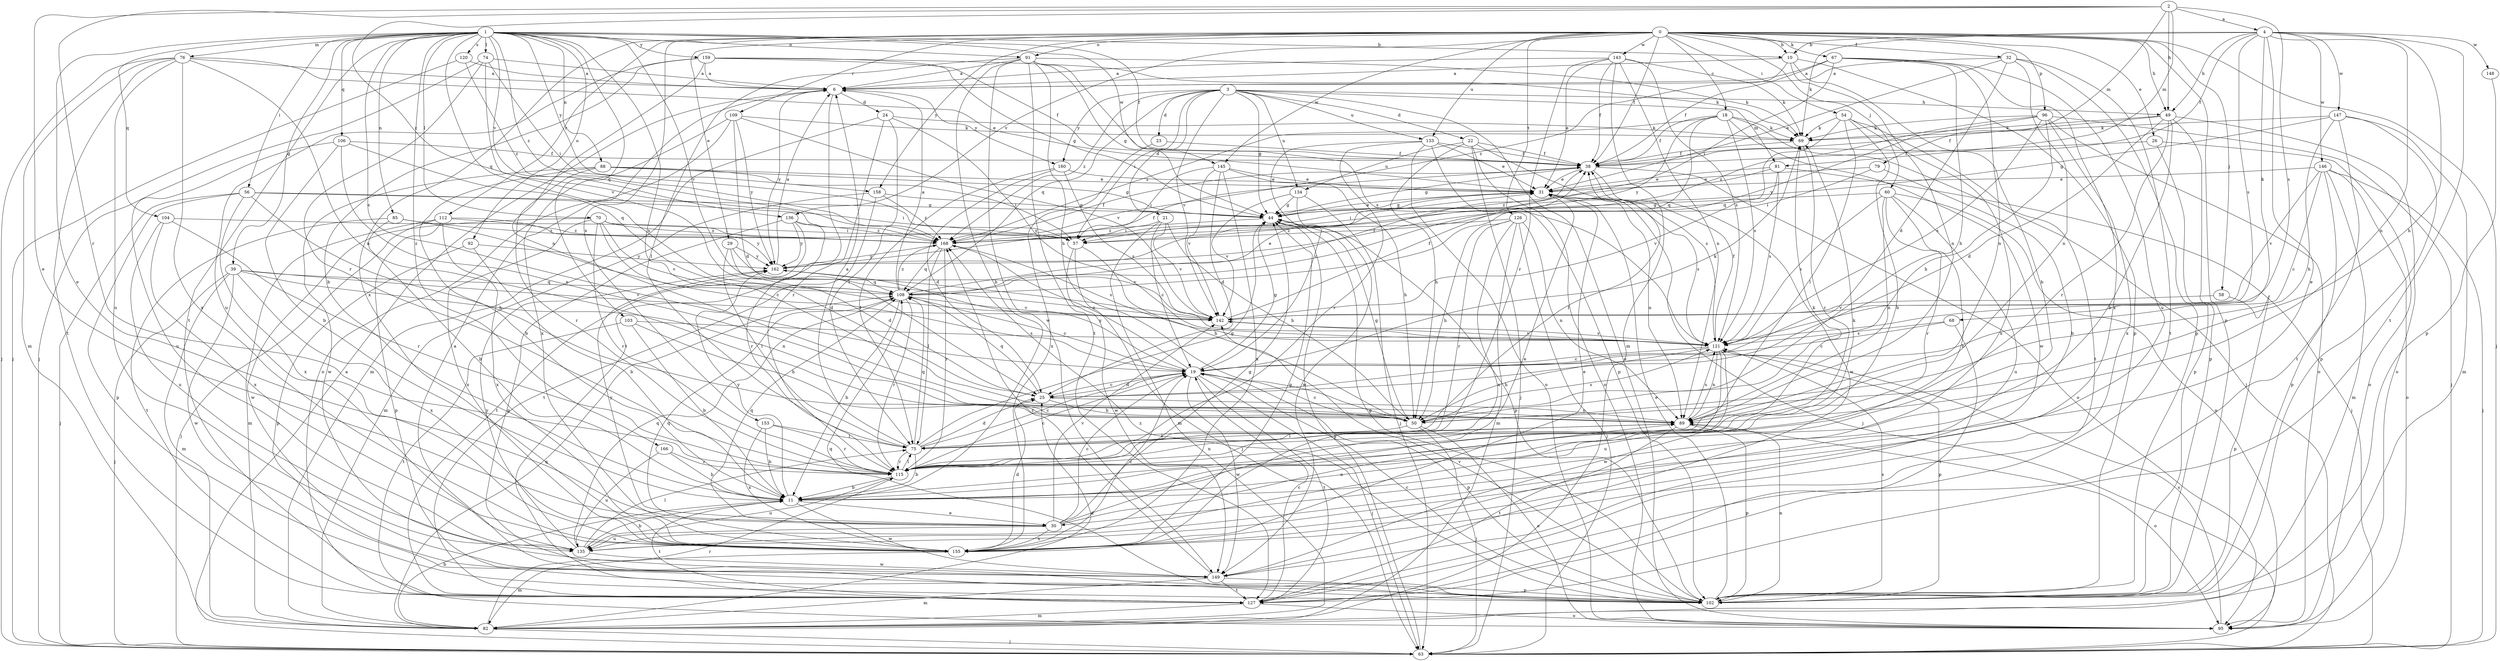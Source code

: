 strict digraph  {
0;
1;
2;
3;
4;
6;
10;
11;
18;
19;
21;
22;
23;
24;
25;
26;
29;
30;
31;
32;
38;
39;
44;
49;
50;
54;
56;
57;
58;
60;
63;
67;
68;
69;
70;
74;
75;
76;
79;
81;
82;
85;
88;
89;
91;
92;
95;
96;
102;
103;
104;
106;
108;
109;
112;
115;
120;
121;
126;
127;
133;
134;
135;
136;
142;
143;
145;
146;
147;
148;
149;
153;
155;
158;
159;
160;
162;
166;
168;
0 -> 10  [label=b];
0 -> 18  [label=c];
0 -> 26  [label=e];
0 -> 29  [label=e];
0 -> 32  [label=f];
0 -> 38  [label=f];
0 -> 49  [label=h];
0 -> 54  [label=i];
0 -> 58  [label=j];
0 -> 60  [label=j];
0 -> 63  [label=j];
0 -> 67  [label=k];
0 -> 91  [label=o];
0 -> 96  [label=p];
0 -> 102  [label=p];
0 -> 109  [label=r];
0 -> 112  [label=r];
0 -> 126  [label=t];
0 -> 133  [label=u];
0 -> 136  [label=v];
0 -> 143  [label=w];
0 -> 145  [label=w];
0 -> 153  [label=x];
0 -> 155  [label=x];
0 -> 158  [label=y];
1 -> 10  [label=b];
1 -> 19  [label=c];
1 -> 30  [label=e];
1 -> 38  [label=f];
1 -> 39  [label=g];
1 -> 56  [label=i];
1 -> 70  [label=l];
1 -> 74  [label=l];
1 -> 76  [label=m];
1 -> 85  [label=n];
1 -> 88  [label=n];
1 -> 89  [label=n];
1 -> 91  [label=o];
1 -> 92  [label=o];
1 -> 103  [label=q];
1 -> 104  [label=q];
1 -> 106  [label=q];
1 -> 108  [label=q];
1 -> 120  [label=s];
1 -> 127  [label=t];
1 -> 136  [label=v];
1 -> 142  [label=v];
1 -> 145  [label=w];
1 -> 158  [label=y];
1 -> 159  [label=y];
1 -> 166  [label=z];
1 -> 168  [label=z];
2 -> 4  [label=a];
2 -> 30  [label=e];
2 -> 49  [label=h];
2 -> 79  [label=m];
2 -> 81  [label=m];
2 -> 115  [label=r];
2 -> 121  [label=s];
2 -> 168  [label=z];
3 -> 21  [label=d];
3 -> 22  [label=d];
3 -> 23  [label=d];
3 -> 44  [label=g];
3 -> 49  [label=h];
3 -> 57  [label=i];
3 -> 81  [label=m];
3 -> 95  [label=o];
3 -> 108  [label=q];
3 -> 133  [label=u];
3 -> 134  [label=u];
3 -> 142  [label=v];
3 -> 160  [label=y];
3 -> 168  [label=z];
4 -> 10  [label=b];
4 -> 30  [label=e];
4 -> 38  [label=f];
4 -> 49  [label=h];
4 -> 50  [label=h];
4 -> 68  [label=k];
4 -> 69  [label=k];
4 -> 89  [label=n];
4 -> 121  [label=s];
4 -> 127  [label=t];
4 -> 146  [label=w];
4 -> 147  [label=w];
4 -> 148  [label=w];
6 -> 24  [label=d];
6 -> 127  [label=t];
6 -> 160  [label=y];
6 -> 162  [label=y];
10 -> 6  [label=a];
10 -> 11  [label=b];
10 -> 89  [label=n];
10 -> 102  [label=p];
10 -> 168  [label=z];
11 -> 30  [label=e];
11 -> 69  [label=k];
11 -> 127  [label=t];
11 -> 149  [label=w];
11 -> 162  [label=y];
18 -> 38  [label=f];
18 -> 63  [label=j];
18 -> 69  [label=k];
18 -> 108  [label=q];
18 -> 121  [label=s];
18 -> 149  [label=w];
18 -> 162  [label=y];
18 -> 168  [label=z];
19 -> 25  [label=d];
19 -> 44  [label=g];
19 -> 63  [label=j];
19 -> 69  [label=k];
19 -> 102  [label=p];
19 -> 127  [label=t];
19 -> 149  [label=w];
19 -> 162  [label=y];
19 -> 168  [label=z];
21 -> 19  [label=c];
21 -> 50  [label=h];
21 -> 57  [label=i];
21 -> 82  [label=m];
21 -> 142  [label=v];
22 -> 38  [label=f];
22 -> 50  [label=h];
22 -> 63  [label=j];
22 -> 95  [label=o];
22 -> 121  [label=s];
22 -> 134  [label=u];
23 -> 38  [label=f];
23 -> 155  [label=x];
24 -> 69  [label=k];
24 -> 75  [label=l];
24 -> 82  [label=m];
24 -> 115  [label=r];
24 -> 121  [label=s];
25 -> 19  [label=c];
25 -> 50  [label=h];
25 -> 89  [label=n];
25 -> 108  [label=q];
26 -> 38  [label=f];
26 -> 95  [label=o];
26 -> 102  [label=p];
29 -> 25  [label=d];
29 -> 75  [label=l];
29 -> 142  [label=v];
29 -> 162  [label=y];
30 -> 19  [label=c];
30 -> 31  [label=e];
30 -> 44  [label=g];
30 -> 89  [label=n];
30 -> 108  [label=q];
30 -> 135  [label=u];
30 -> 142  [label=v];
30 -> 155  [label=x];
30 -> 162  [label=y];
31 -> 44  [label=g];
31 -> 57  [label=i];
31 -> 63  [label=j];
31 -> 89  [label=n];
31 -> 121  [label=s];
32 -> 6  [label=a];
32 -> 25  [label=d];
32 -> 31  [label=e];
32 -> 89  [label=n];
32 -> 102  [label=p];
32 -> 127  [label=t];
38 -> 31  [label=e];
38 -> 44  [label=g];
38 -> 95  [label=o];
38 -> 149  [label=w];
39 -> 63  [label=j];
39 -> 82  [label=m];
39 -> 89  [label=n];
39 -> 108  [label=q];
39 -> 142  [label=v];
39 -> 149  [label=w];
39 -> 155  [label=x];
44 -> 31  [label=e];
44 -> 102  [label=p];
44 -> 168  [label=z];
49 -> 11  [label=b];
49 -> 25  [label=d];
49 -> 38  [label=f];
49 -> 69  [label=k];
49 -> 95  [label=o];
49 -> 102  [label=p];
49 -> 115  [label=r];
50 -> 19  [label=c];
50 -> 44  [label=g];
50 -> 63  [label=j];
50 -> 75  [label=l];
50 -> 95  [label=o];
50 -> 121  [label=s];
54 -> 11  [label=b];
54 -> 69  [label=k];
54 -> 75  [label=l];
54 -> 108  [label=q];
54 -> 127  [label=t];
54 -> 155  [label=x];
56 -> 44  [label=g];
56 -> 50  [label=h];
56 -> 57  [label=i];
56 -> 63  [label=j];
56 -> 102  [label=p];
56 -> 155  [label=x];
57 -> 50  [label=h];
57 -> 63  [label=j];
57 -> 149  [label=w];
58 -> 102  [label=p];
58 -> 142  [label=v];
60 -> 11  [label=b];
60 -> 44  [label=g];
60 -> 89  [label=n];
60 -> 95  [label=o];
60 -> 115  [label=r];
60 -> 121  [label=s];
60 -> 135  [label=u];
63 -> 6  [label=a];
63 -> 44  [label=g];
67 -> 6  [label=a];
67 -> 38  [label=f];
67 -> 50  [label=h];
67 -> 57  [label=i];
67 -> 89  [label=n];
67 -> 135  [label=u];
67 -> 155  [label=x];
68 -> 19  [label=c];
68 -> 121  [label=s];
68 -> 127  [label=t];
69 -> 38  [label=f];
69 -> 115  [label=r];
70 -> 25  [label=d];
70 -> 57  [label=i];
70 -> 115  [label=r];
70 -> 142  [label=v];
70 -> 149  [label=w];
70 -> 155  [label=x];
70 -> 168  [label=z];
74 -> 6  [label=a];
74 -> 57  [label=i];
74 -> 63  [label=j];
74 -> 115  [label=r];
74 -> 142  [label=v];
75 -> 6  [label=a];
75 -> 11  [label=b];
75 -> 19  [label=c];
75 -> 25  [label=d];
75 -> 38  [label=f];
75 -> 44  [label=g];
75 -> 108  [label=q];
75 -> 115  [label=r];
76 -> 6  [label=a];
76 -> 31  [label=e];
76 -> 63  [label=j];
76 -> 82  [label=m];
76 -> 89  [label=n];
76 -> 127  [label=t];
76 -> 135  [label=u];
76 -> 155  [label=x];
79 -> 11  [label=b];
79 -> 31  [label=e];
79 -> 57  [label=i];
81 -> 31  [label=e];
81 -> 63  [label=j];
81 -> 121  [label=s];
81 -> 142  [label=v];
81 -> 168  [label=z];
82 -> 11  [label=b];
82 -> 25  [label=d];
82 -> 63  [label=j];
82 -> 108  [label=q];
82 -> 115  [label=r];
85 -> 11  [label=b];
85 -> 19  [label=c];
85 -> 127  [label=t];
85 -> 168  [label=z];
88 -> 11  [label=b];
88 -> 31  [label=e];
88 -> 44  [label=g];
88 -> 57  [label=i];
88 -> 115  [label=r];
88 -> 149  [label=w];
89 -> 75  [label=l];
89 -> 95  [label=o];
89 -> 102  [label=p];
89 -> 121  [label=s];
89 -> 127  [label=t];
91 -> 6  [label=a];
91 -> 11  [label=b];
91 -> 44  [label=g];
91 -> 50  [label=h];
91 -> 69  [label=k];
91 -> 75  [label=l];
91 -> 121  [label=s];
91 -> 127  [label=t];
91 -> 149  [label=w];
92 -> 11  [label=b];
92 -> 102  [label=p];
92 -> 162  [label=y];
95 -> 121  [label=s];
96 -> 50  [label=h];
96 -> 63  [label=j];
96 -> 69  [label=k];
96 -> 95  [label=o];
96 -> 121  [label=s];
96 -> 155  [label=x];
96 -> 162  [label=y];
96 -> 168  [label=z];
102 -> 6  [label=a];
102 -> 19  [label=c];
102 -> 31  [label=e];
102 -> 44  [label=g];
102 -> 89  [label=n];
102 -> 108  [label=q];
102 -> 121  [label=s];
102 -> 142  [label=v];
102 -> 168  [label=z];
103 -> 11  [label=b];
103 -> 50  [label=h];
103 -> 121  [label=s];
103 -> 127  [label=t];
104 -> 57  [label=i];
104 -> 115  [label=r];
104 -> 135  [label=u];
104 -> 155  [label=x];
106 -> 11  [label=b];
106 -> 38  [label=f];
106 -> 89  [label=n];
106 -> 108  [label=q];
106 -> 135  [label=u];
108 -> 6  [label=a];
108 -> 11  [label=b];
108 -> 19  [label=c];
108 -> 31  [label=e];
108 -> 38  [label=f];
108 -> 115  [label=r];
108 -> 142  [label=v];
108 -> 168  [label=z];
109 -> 25  [label=d];
109 -> 69  [label=k];
109 -> 95  [label=o];
109 -> 142  [label=v];
109 -> 155  [label=x];
109 -> 162  [label=y];
112 -> 63  [label=j];
112 -> 82  [label=m];
112 -> 102  [label=p];
112 -> 155  [label=x];
112 -> 162  [label=y];
112 -> 168  [label=z];
115 -> 11  [label=b];
115 -> 19  [label=c];
115 -> 69  [label=k];
115 -> 75  [label=l];
115 -> 89  [label=n];
115 -> 135  [label=u];
120 -> 6  [label=a];
120 -> 63  [label=j];
120 -> 168  [label=z];
121 -> 19  [label=c];
121 -> 38  [label=f];
121 -> 50  [label=h];
121 -> 89  [label=n];
121 -> 102  [label=p];
121 -> 135  [label=u];
121 -> 142  [label=v];
121 -> 149  [label=w];
126 -> 50  [label=h];
126 -> 63  [label=j];
126 -> 82  [label=m];
126 -> 89  [label=n];
126 -> 115  [label=r];
126 -> 155  [label=x];
126 -> 168  [label=z];
127 -> 19  [label=c];
127 -> 82  [label=m];
127 -> 95  [label=o];
133 -> 19  [label=c];
133 -> 31  [label=e];
133 -> 38  [label=f];
133 -> 95  [label=o];
133 -> 102  [label=p];
133 -> 115  [label=r];
134 -> 44  [label=g];
134 -> 63  [label=j];
134 -> 142  [label=v];
134 -> 149  [label=w];
135 -> 11  [label=b];
135 -> 75  [label=l];
135 -> 108  [label=q];
135 -> 149  [label=w];
135 -> 162  [label=y];
136 -> 102  [label=p];
136 -> 115  [label=r];
136 -> 127  [label=t];
136 -> 162  [label=y];
136 -> 168  [label=z];
142 -> 38  [label=f];
142 -> 121  [label=s];
143 -> 6  [label=a];
143 -> 31  [label=e];
143 -> 38  [label=f];
143 -> 69  [label=k];
143 -> 82  [label=m];
143 -> 89  [label=n];
143 -> 115  [label=r];
143 -> 121  [label=s];
145 -> 25  [label=d];
145 -> 31  [label=e];
145 -> 50  [label=h];
145 -> 57  [label=i];
145 -> 142  [label=v];
145 -> 155  [label=x];
146 -> 19  [label=c];
146 -> 31  [label=e];
146 -> 63  [label=j];
146 -> 82  [label=m];
146 -> 95  [label=o];
146 -> 102  [label=p];
146 -> 142  [label=v];
147 -> 44  [label=g];
147 -> 50  [label=h];
147 -> 69  [label=k];
147 -> 82  [label=m];
147 -> 102  [label=p];
147 -> 127  [label=t];
148 -> 102  [label=p];
149 -> 82  [label=m];
149 -> 102  [label=p];
149 -> 127  [label=t];
149 -> 168  [label=z];
153 -> 11  [label=b];
153 -> 75  [label=l];
153 -> 115  [label=r];
153 -> 155  [label=x];
155 -> 19  [label=c];
155 -> 25  [label=d];
155 -> 31  [label=e];
155 -> 44  [label=g];
155 -> 82  [label=m];
155 -> 108  [label=q];
158 -> 44  [label=g];
158 -> 82  [label=m];
158 -> 127  [label=t];
158 -> 168  [label=z];
159 -> 6  [label=a];
159 -> 11  [label=b];
159 -> 38  [label=f];
159 -> 44  [label=g];
159 -> 69  [label=k];
159 -> 89  [label=n];
159 -> 135  [label=u];
160 -> 25  [label=d];
160 -> 31  [label=e];
160 -> 75  [label=l];
160 -> 121  [label=s];
162 -> 6  [label=a];
162 -> 38  [label=f];
162 -> 108  [label=q];
166 -> 11  [label=b];
166 -> 115  [label=r];
166 -> 135  [label=u];
168 -> 38  [label=f];
168 -> 75  [label=l];
168 -> 108  [label=q];
168 -> 115  [label=r];
168 -> 121  [label=s];
168 -> 162  [label=y];
}
